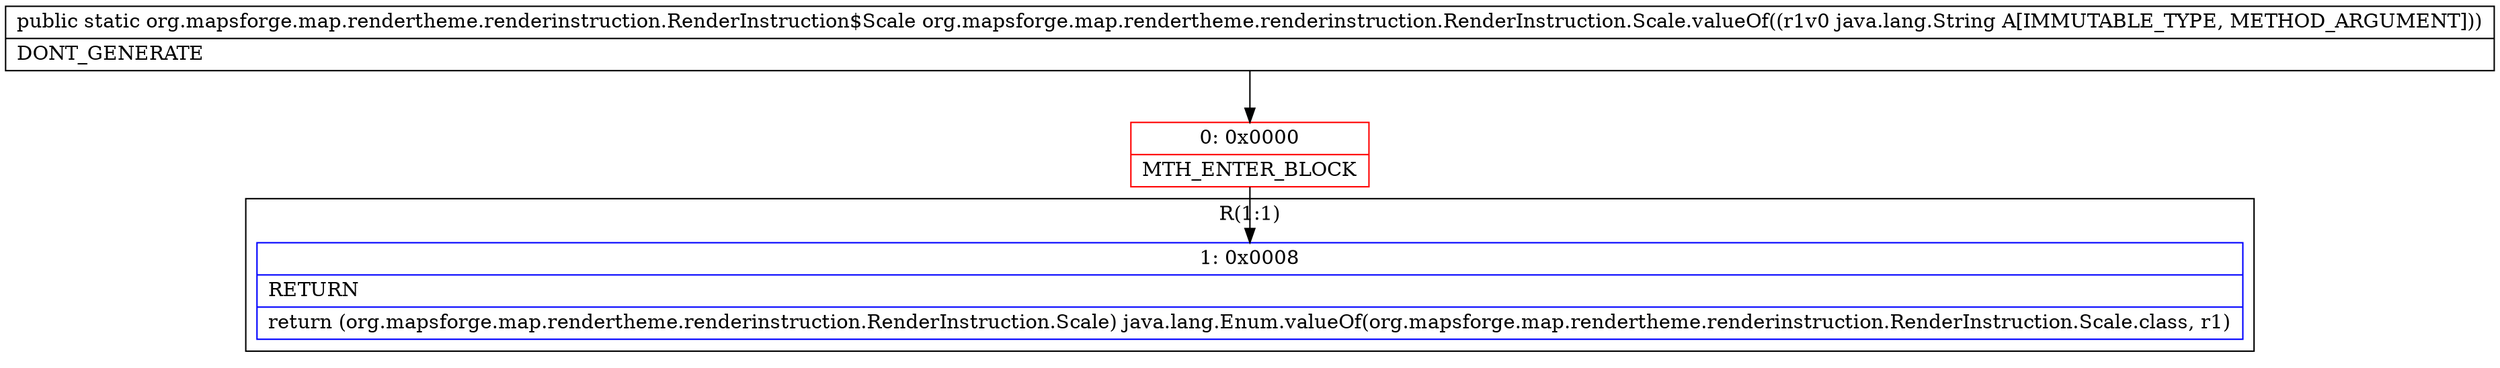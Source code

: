 digraph "CFG fororg.mapsforge.map.rendertheme.renderinstruction.RenderInstruction.Scale.valueOf(Ljava\/lang\/String;)Lorg\/mapsforge\/map\/rendertheme\/renderinstruction\/RenderInstruction$Scale;" {
subgraph cluster_Region_463644700 {
label = "R(1:1)";
node [shape=record,color=blue];
Node_1 [shape=record,label="{1\:\ 0x0008|RETURN\l|return (org.mapsforge.map.rendertheme.renderinstruction.RenderInstruction.Scale) java.lang.Enum.valueOf(org.mapsforge.map.rendertheme.renderinstruction.RenderInstruction.Scale.class, r1)\l}"];
}
Node_0 [shape=record,color=red,label="{0\:\ 0x0000|MTH_ENTER_BLOCK\l}"];
MethodNode[shape=record,label="{public static org.mapsforge.map.rendertheme.renderinstruction.RenderInstruction$Scale org.mapsforge.map.rendertheme.renderinstruction.RenderInstruction.Scale.valueOf((r1v0 java.lang.String A[IMMUTABLE_TYPE, METHOD_ARGUMENT]))  | DONT_GENERATE\l}"];
MethodNode -> Node_0;
Node_0 -> Node_1;
}

